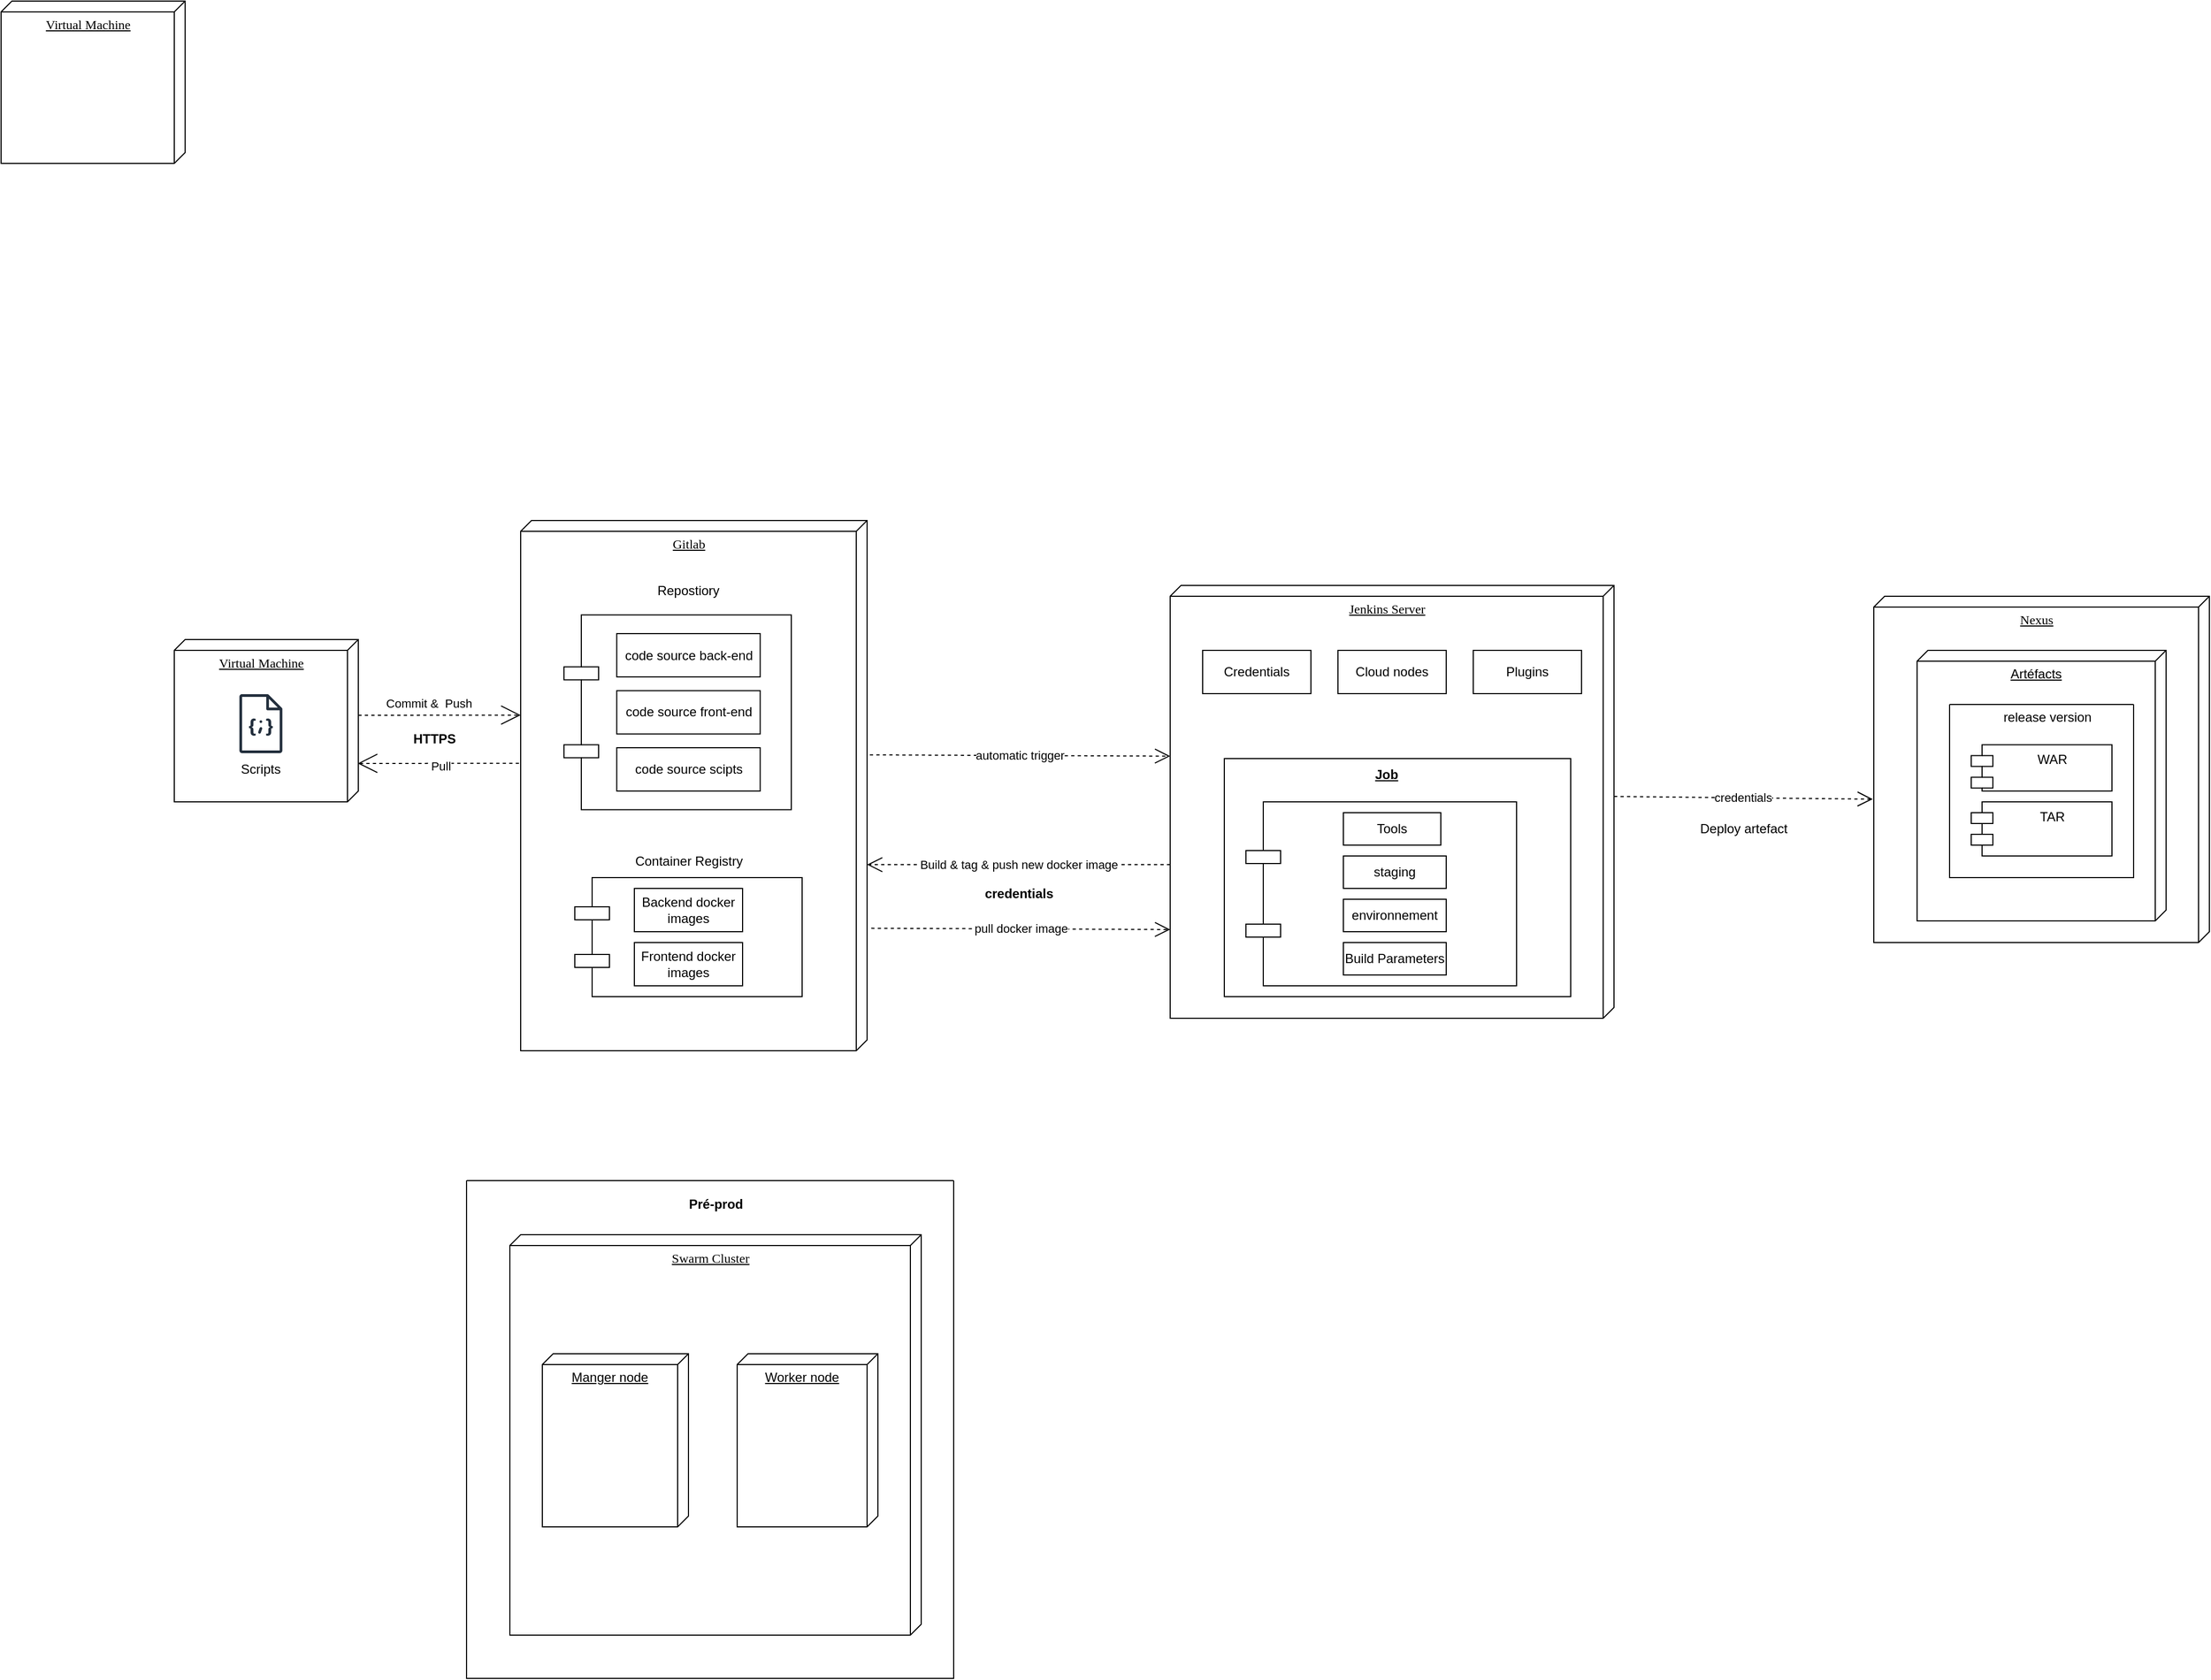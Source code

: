 <mxfile version="24.6.4" type="github">
  <diagram name="Page-1" id="5f0bae14-7c28-e335-631c-24af17079c00">
    <mxGraphModel dx="1909" dy="1879" grid="1" gridSize="10" guides="1" tooltips="1" connect="1" arrows="1" fold="1" page="1" pageScale="1" pageWidth="1100" pageHeight="850" background="none" math="0" shadow="0">
      <root>
        <mxCell id="0" />
        <mxCell id="1" parent="0" />
        <mxCell id="W_dTFAJQIupuh_B9VOwT-65" value="" style="rounded=0;whiteSpace=wrap;html=1;" vertex="1" parent="1">
          <mxGeometry x="1990" y="509" width="160" height="61" as="geometry" />
        </mxCell>
        <mxCell id="39150e848f15840c-1" value="Gitlab" style="verticalAlign=top;align=center;spacingTop=8;spacingLeft=2;spacingRight=12;shape=cube;size=10;direction=south;fontStyle=4;html=1;rounded=0;shadow=0;comic=0;labelBackgroundColor=none;strokeWidth=1;fontFamily=Verdana;fontSize=12" parent="1" vertex="1">
          <mxGeometry x="660" y="320" width="320" height="490" as="geometry" />
        </mxCell>
        <mxCell id="39150e848f15840c-2" value="&lt;div align=&quot;center&quot;&gt;Nexus&lt;/div&gt;" style="verticalAlign=top;align=center;spacingTop=8;spacingLeft=2;spacingRight=12;shape=cube;size=10;direction=south;fontStyle=4;html=1;rounded=0;shadow=0;comic=0;labelBackgroundColor=none;strokeWidth=1;fontFamily=Verdana;fontSize=12" parent="1" vertex="1">
          <mxGeometry x="1910" y="390" width="310" height="320" as="geometry" />
        </mxCell>
        <mxCell id="39150e848f15840c-3" value="&lt;div align=&quot;center&quot;&gt;Swarm Cluster &lt;/div&gt;" style="verticalAlign=top;align=center;spacingTop=8;spacingLeft=2;spacingRight=12;shape=cube;size=10;direction=south;fontStyle=4;html=1;rounded=0;shadow=0;comic=0;labelBackgroundColor=none;strokeWidth=1;fontFamily=Verdana;fontSize=12" parent="1" vertex="1">
          <mxGeometry x="650" y="980" width="380" height="370" as="geometry" />
        </mxCell>
        <mxCell id="39150e848f15840c-5" value="" style="shape=component;align=left;spacingLeft=36;rounded=0;shadow=0;comic=0;labelBackgroundColor=none;strokeWidth=1;fontFamily=Verdana;fontSize=12;html=1;" parent="1" vertex="1">
          <mxGeometry x="700" y="407.27" width="210" height="180" as="geometry" />
        </mxCell>
        <mxCell id="W_dTFAJQIupuh_B9VOwT-8" value="&lt;div align=&quot;center&quot;&gt;Manger node &lt;/div&gt;" style="verticalAlign=top;align=center;spacingTop=8;spacingLeft=2;spacingRight=12;shape=cube;size=10;direction=south;fontStyle=4;html=1;whiteSpace=wrap;" vertex="1" parent="1">
          <mxGeometry x="680" y="1090" width="135" height="160" as="geometry" />
        </mxCell>
        <mxCell id="W_dTFAJQIupuh_B9VOwT-9" value="&lt;div align=&quot;center&quot;&gt;Worker node &lt;/div&gt;" style="verticalAlign=top;align=center;spacingTop=8;spacingLeft=2;spacingRight=12;shape=cube;size=10;direction=south;fontStyle=4;html=1;whiteSpace=wrap;" vertex="1" parent="1">
          <mxGeometry x="860" y="1090" width="130" height="160" as="geometry" />
        </mxCell>
        <mxCell id="W_dTFAJQIupuh_B9VOwT-10" value="Jenkins Server" style="verticalAlign=top;align=center;spacingTop=8;spacingLeft=2;spacingRight=12;shape=cube;size=10;direction=south;fontStyle=4;html=1;rounded=0;shadow=0;comic=0;labelBackgroundColor=none;strokeWidth=1;fontFamily=Verdana;fontSize=12" vertex="1" parent="1">
          <mxGeometry x="1260" y="380" width="410" height="400" as="geometry" />
        </mxCell>
        <mxCell id="W_dTFAJQIupuh_B9VOwT-15" value="" style="swimlane;startSize=0;" vertex="1" parent="1">
          <mxGeometry x="610" y="930" width="450" height="460" as="geometry" />
        </mxCell>
        <mxCell id="W_dTFAJQIupuh_B9VOwT-11" value="Pré-prod" style="text;align=center;fontStyle=1;verticalAlign=middle;spacingLeft=3;spacingRight=3;strokeColor=none;rotatable=0;points=[[0,0.5],[1,0.5]];portConstraint=eastwest;html=1;" vertex="1" parent="W_dTFAJQIupuh_B9VOwT-15">
          <mxGeometry x="190" y="9" width="80" height="26" as="geometry" />
        </mxCell>
        <mxCell id="W_dTFAJQIupuh_B9VOwT-18" value="Virtual Machine" style="verticalAlign=top;align=center;spacingTop=8;spacingLeft=2;spacingRight=12;shape=cube;size=10;direction=south;fontStyle=4;html=1;rounded=0;shadow=0;comic=0;labelBackgroundColor=none;strokeWidth=1;fontFamily=Verdana;fontSize=12" vertex="1" parent="1">
          <mxGeometry x="340" y="430" width="170" height="150" as="geometry" />
        </mxCell>
        <mxCell id="W_dTFAJQIupuh_B9VOwT-19" value="" style="sketch=0;outlineConnect=0;fontColor=#232F3E;gradientColor=none;fillColor=#232F3D;strokeColor=none;dashed=0;verticalLabelPosition=bottom;verticalAlign=top;align=center;html=1;fontSize=12;fontStyle=0;aspect=fixed;pointerEvents=1;shape=mxgraph.aws4.json_script;" vertex="1" parent="1">
          <mxGeometry x="400.08" y="480.47" width="39.85" height="54.53" as="geometry" />
        </mxCell>
        <mxCell id="W_dTFAJQIupuh_B9VOwT-20" value="Scripts " style="text;html=1;align=center;verticalAlign=middle;whiteSpace=wrap;rounded=0;" vertex="1" parent="1">
          <mxGeometry x="390" y="535" width="60" height="30" as="geometry" />
        </mxCell>
        <mxCell id="W_dTFAJQIupuh_B9VOwT-27" value="" style="shape=component;align=left;spacingLeft=36;rounded=0;shadow=0;comic=0;labelBackgroundColor=none;strokeWidth=1;fontFamily=Verdana;fontSize=12;html=1;" vertex="1" parent="1">
          <mxGeometry x="710" y="650" width="210" height="110" as="geometry" />
        </mxCell>
        <mxCell id="W_dTFAJQIupuh_B9VOwT-28" value="Backend docker images" style="rounded=0;whiteSpace=wrap;html=1;" vertex="1" parent="1">
          <mxGeometry x="765" y="660" width="100" height="40" as="geometry" />
        </mxCell>
        <mxCell id="W_dTFAJQIupuh_B9VOwT-29" value="Frontend docker images" style="rounded=0;whiteSpace=wrap;html=1;" vertex="1" parent="1">
          <mxGeometry x="765" y="710" width="100" height="40" as="geometry" />
        </mxCell>
        <mxCell id="W_dTFAJQIupuh_B9VOwT-30" value="Container Registry" style="text;html=1;align=center;verticalAlign=middle;whiteSpace=wrap;rounded=0;" vertex="1" parent="1">
          <mxGeometry x="757.5" y="620" width="115" height="30" as="geometry" />
        </mxCell>
        <mxCell id="W_dTFAJQIupuh_B9VOwT-31" value="Repostiory" style="text;html=1;align=center;verticalAlign=middle;whiteSpace=wrap;rounded=0;" vertex="1" parent="1">
          <mxGeometry x="785" y="370" width="60" height="30" as="geometry" />
        </mxCell>
        <mxCell id="W_dTFAJQIupuh_B9VOwT-32" value="code source back-end" style="rounded=0;whiteSpace=wrap;html=1;" vertex="1" parent="1">
          <mxGeometry x="748.75" y="424.53" width="132.5" height="40" as="geometry" />
        </mxCell>
        <mxCell id="W_dTFAJQIupuh_B9VOwT-33" value="code source front-end" style="rounded=0;whiteSpace=wrap;html=1;" vertex="1" parent="1">
          <mxGeometry x="748.75" y="477.27" width="132.5" height="40" as="geometry" />
        </mxCell>
        <mxCell id="W_dTFAJQIupuh_B9VOwT-34" value="code source scipts" style="rounded=0;whiteSpace=wrap;html=1;" vertex="1" parent="1">
          <mxGeometry x="748.75" y="530" width="132.5" height="40" as="geometry" />
        </mxCell>
        <mxCell id="W_dTFAJQIupuh_B9VOwT-35" value="Credentials" style="rounded=0;whiteSpace=wrap;html=1;" vertex="1" parent="1">
          <mxGeometry x="1290" y="440" width="100" height="40" as="geometry" />
        </mxCell>
        <mxCell id="W_dTFAJQIupuh_B9VOwT-36" value="Cloud nodes" style="rounded=0;whiteSpace=wrap;html=1;" vertex="1" parent="1">
          <mxGeometry x="1415" y="440" width="100" height="40" as="geometry" />
        </mxCell>
        <mxCell id="W_dTFAJQIupuh_B9VOwT-37" value="Plugins" style="rounded=0;whiteSpace=wrap;html=1;" vertex="1" parent="1">
          <mxGeometry x="1540" y="440" width="100" height="40" as="geometry" />
        </mxCell>
        <mxCell id="W_dTFAJQIupuh_B9VOwT-38" value="" style="rounded=0;whiteSpace=wrap;html=1;" vertex="1" parent="1">
          <mxGeometry x="1310" y="540" width="320" height="220" as="geometry" />
        </mxCell>
        <mxCell id="W_dTFAJQIupuh_B9VOwT-39" value="&lt;b&gt;&lt;u&gt;Job&lt;/u&gt;&lt;/b&gt;" style="text;html=1;align=center;verticalAlign=middle;whiteSpace=wrap;rounded=0;" vertex="1" parent="1">
          <mxGeometry x="1430" y="540" width="60" height="30" as="geometry" />
        </mxCell>
        <mxCell id="W_dTFAJQIupuh_B9VOwT-40" value="" style="shape=component;align=left;spacingLeft=36;rounded=0;shadow=0;comic=0;labelBackgroundColor=none;strokeWidth=1;fontFamily=Verdana;fontSize=12;html=1;" vertex="1" parent="1">
          <mxGeometry x="1330" y="580" width="250" height="170" as="geometry" />
        </mxCell>
        <mxCell id="W_dTFAJQIupuh_B9VOwT-41" value="Tools" style="rounded=0;whiteSpace=wrap;html=1;" vertex="1" parent="1">
          <mxGeometry x="1420" y="590" width="90" height="30" as="geometry" />
        </mxCell>
        <mxCell id="W_dTFAJQIupuh_B9VOwT-42" value="environnement" style="rounded=0;whiteSpace=wrap;html=1;" vertex="1" parent="1">
          <mxGeometry x="1420" y="670" width="95" height="30" as="geometry" />
        </mxCell>
        <mxCell id="W_dTFAJQIupuh_B9VOwT-43" value="staging" style="rounded=0;whiteSpace=wrap;html=1;" vertex="1" parent="1">
          <mxGeometry x="1420" y="630" width="95" height="30" as="geometry" />
        </mxCell>
        <mxCell id="W_dTFAJQIupuh_B9VOwT-44" value="Build Parameters" style="rounded=0;whiteSpace=wrap;html=1;" vertex="1" parent="1">
          <mxGeometry x="1420" y="710" width="95" height="30" as="geometry" />
        </mxCell>
        <mxCell id="W_dTFAJQIupuh_B9VOwT-45" value="Artéfacts" style="verticalAlign=top;align=center;spacingTop=8;spacingLeft=2;spacingRight=12;shape=cube;size=10;direction=south;fontStyle=4;html=1;whiteSpace=wrap;" vertex="1" parent="1">
          <mxGeometry x="1950" y="440" width="230" height="250" as="geometry" />
        </mxCell>
        <mxCell id="W_dTFAJQIupuh_B9VOwT-46" value="WAR" style="shape=module;align=left;spacingLeft=20;align=center;verticalAlign=top;whiteSpace=wrap;html=1;" vertex="1" parent="1">
          <mxGeometry x="2000" y="527.27" width="130" height="42.73" as="geometry" />
        </mxCell>
        <mxCell id="W_dTFAJQIupuh_B9VOwT-47" value="TAR" style="shape=module;align=left;spacingLeft=20;align=center;verticalAlign=top;whiteSpace=wrap;html=1;" vertex="1" parent="1">
          <mxGeometry x="2000" y="580" width="130" height="50" as="geometry" />
        </mxCell>
        <mxCell id="W_dTFAJQIupuh_B9VOwT-48" value="HTTPS" style="text;align=center;fontStyle=1;verticalAlign=middle;spacingLeft=3;spacingRight=3;strokeColor=none;rotatable=0;points=[[0,0.5],[1,0.5]];portConstraint=eastwest;html=1;" vertex="1" parent="1">
          <mxGeometry x="540" y="509" width="80" height="26" as="geometry" />
        </mxCell>
        <mxCell id="W_dTFAJQIupuh_B9VOwT-49" value="Virtual Machine" style="verticalAlign=top;align=center;spacingTop=8;spacingLeft=2;spacingRight=12;shape=cube;size=10;direction=south;fontStyle=4;html=1;rounded=0;shadow=0;comic=0;labelBackgroundColor=none;strokeWidth=1;fontFamily=Verdana;fontSize=12" vertex="1" parent="1">
          <mxGeometry x="180" y="-160" width="170" height="150" as="geometry" />
        </mxCell>
        <mxCell id="W_dTFAJQIupuh_B9VOwT-50" style="edgeStyle=none;rounded=0;html=1;dashed=1;labelBackgroundColor=none;startArrow=none;startFill=0;startSize=8;endArrow=open;endFill=0;endSize=16;fontFamily=Verdana;fontSize=12;entryX=0.367;entryY=1;entryDx=0;entryDy=0;entryPerimeter=0;exitX=0;exitY=0;exitDx=70;exitDy=0;exitPerimeter=0;" edge="1" parent="1" source="W_dTFAJQIupuh_B9VOwT-18" target="39150e848f15840c-1">
          <mxGeometry relative="1" as="geometry">
            <mxPoint x="1062.5" y="139.76" as="sourcePoint" />
            <mxPoint x="872.5" y="105.0" as="targetPoint" />
          </mxGeometry>
        </mxCell>
        <mxCell id="W_dTFAJQIupuh_B9VOwT-52" value="Commit &amp;amp;&amp;nbsp; Push " style="edgeLabel;html=1;align=center;verticalAlign=middle;resizable=0;points=[];rotation=0;" vertex="1" connectable="0" parent="W_dTFAJQIupuh_B9VOwT-50">
          <mxGeometry x="0.168" relative="1" as="geometry">
            <mxPoint x="-23" y="-11" as="offset" />
          </mxGeometry>
        </mxCell>
        <mxCell id="W_dTFAJQIupuh_B9VOwT-56" style="edgeStyle=none;rounded=0;html=1;dashed=1;labelBackgroundColor=none;startArrow=none;startFill=0;startSize=8;endArrow=open;endFill=0;endSize=16;fontFamily=Verdana;fontSize=12;exitX=0.458;exitY=1.005;exitDx=0;exitDy=0;exitPerimeter=0;entryX=0.763;entryY=0.003;entryDx=0;entryDy=0;entryPerimeter=0;" edge="1" parent="1" source="39150e848f15840c-1" target="W_dTFAJQIupuh_B9VOwT-18">
          <mxGeometry relative="1" as="geometry">
            <mxPoint x="875.38" y="135.87" as="sourcePoint" />
            <mxPoint x="520" y="540" as="targetPoint" />
          </mxGeometry>
        </mxCell>
        <mxCell id="W_dTFAJQIupuh_B9VOwT-57" value="Pull" style="edgeLabel;html=1;align=center;verticalAlign=middle;resizable=0;points=[];" vertex="1" connectable="0" parent="W_dTFAJQIupuh_B9VOwT-56">
          <mxGeometry x="-0.029" y="2" relative="1" as="geometry">
            <mxPoint as="offset" />
          </mxGeometry>
        </mxCell>
        <mxCell id="W_dTFAJQIupuh_B9VOwT-58" value="automatic trigger" style="endArrow=open;endSize=12;dashed=1;html=1;rounded=0;exitX=0.442;exitY=-0.008;exitDx=0;exitDy=0;exitPerimeter=0;" edge="1" parent="1" source="39150e848f15840c-1">
          <mxGeometry width="160" relative="1" as="geometry">
            <mxPoint x="1010" y="537.78" as="sourcePoint" />
            <mxPoint x="1260" y="537.78" as="targetPoint" />
          </mxGeometry>
        </mxCell>
        <mxCell id="W_dTFAJQIupuh_B9VOwT-59" value="Build &amp;amp; tag &amp;amp; push new docker image" style="endArrow=open;endSize=12;dashed=1;html=1;rounded=0;entryX=0.649;entryY=0;entryDx=0;entryDy=0;entryPerimeter=0;" edge="1" parent="1" target="39150e848f15840c-1">
          <mxGeometry width="160" relative="1" as="geometry">
            <mxPoint x="1260" y="638" as="sourcePoint" />
            <mxPoint x="1260" y="510" as="targetPoint" />
          </mxGeometry>
        </mxCell>
        <mxCell id="W_dTFAJQIupuh_B9VOwT-60" value="pull docker image" style="endArrow=open;endSize=12;dashed=1;html=1;rounded=0;exitX=0.769;exitY=-0.012;exitDx=0;exitDy=0;exitPerimeter=0;entryX=0.795;entryY=1;entryDx=0;entryDy=0;entryPerimeter=0;" edge="1" parent="1" source="39150e848f15840c-1" target="W_dTFAJQIupuh_B9VOwT-10">
          <mxGeometry width="160" relative="1" as="geometry">
            <mxPoint x="1090" y="520" as="sourcePoint" />
            <mxPoint x="1250" y="520" as="targetPoint" />
          </mxGeometry>
        </mxCell>
        <mxCell id="W_dTFAJQIupuh_B9VOwT-63" value="credentials" style="text;align=center;fontStyle=1;verticalAlign=middle;spacingLeft=3;spacingRight=3;strokeColor=none;rotatable=0;points=[[0,0.5],[1,0.5]];portConstraint=eastwest;html=1;" vertex="1" parent="1">
          <mxGeometry x="1080" y="652" width="80" height="26" as="geometry" />
        </mxCell>
        <mxCell id="W_dTFAJQIupuh_B9VOwT-64" value="credentials" style="endArrow=open;endSize=12;dashed=1;html=1;rounded=0;exitX=0;exitY=0;exitDx=195;exitDy=0;exitPerimeter=0;entryX=0.586;entryY=1.003;entryDx=0;entryDy=0;entryPerimeter=0;" edge="1" parent="1" source="W_dTFAJQIupuh_B9VOwT-10" target="39150e848f15840c-2">
          <mxGeometry width="160" relative="1" as="geometry">
            <mxPoint x="1680" y="620" as="sourcePoint" />
            <mxPoint x="2000" y="870" as="targetPoint" />
          </mxGeometry>
        </mxCell>
        <mxCell id="W_dTFAJQIupuh_B9VOwT-66" value="" style="swimlane;startSize=0;" vertex="1" parent="1">
          <mxGeometry x="1980" y="490" width="170" height="160" as="geometry" />
        </mxCell>
        <mxCell id="W_dTFAJQIupuh_B9VOwT-67" value="release version" style="text;html=1;align=center;verticalAlign=middle;whiteSpace=wrap;rounded=0;" vertex="1" parent="1">
          <mxGeometry x="2027.5" y="487.27" width="85" height="30" as="geometry" />
        </mxCell>
        <mxCell id="W_dTFAJQIupuh_B9VOwT-68" value="Deploy artefact" style="text;html=1;align=center;verticalAlign=middle;whiteSpace=wrap;rounded=0;" vertex="1" parent="1">
          <mxGeometry x="1740" y="590" width="100" height="30" as="geometry" />
        </mxCell>
      </root>
    </mxGraphModel>
  </diagram>
</mxfile>
